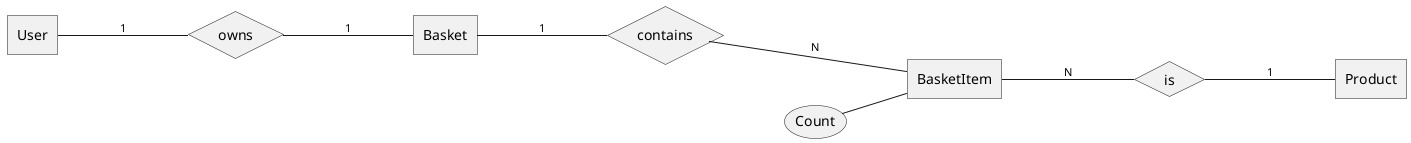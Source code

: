 @startchen

left to right direction

entity User {
}
entity Basket {
}

relationship owns {
}

User -1- owns
owns -1- Basket

entity BasketItem {
    Count
}

relationship contains {
}

Basket -1- contains
contains -N- BasketItem

relationship is {
}

entity Product {
}

BasketItem -N- is
is -1- Product

@endchen
